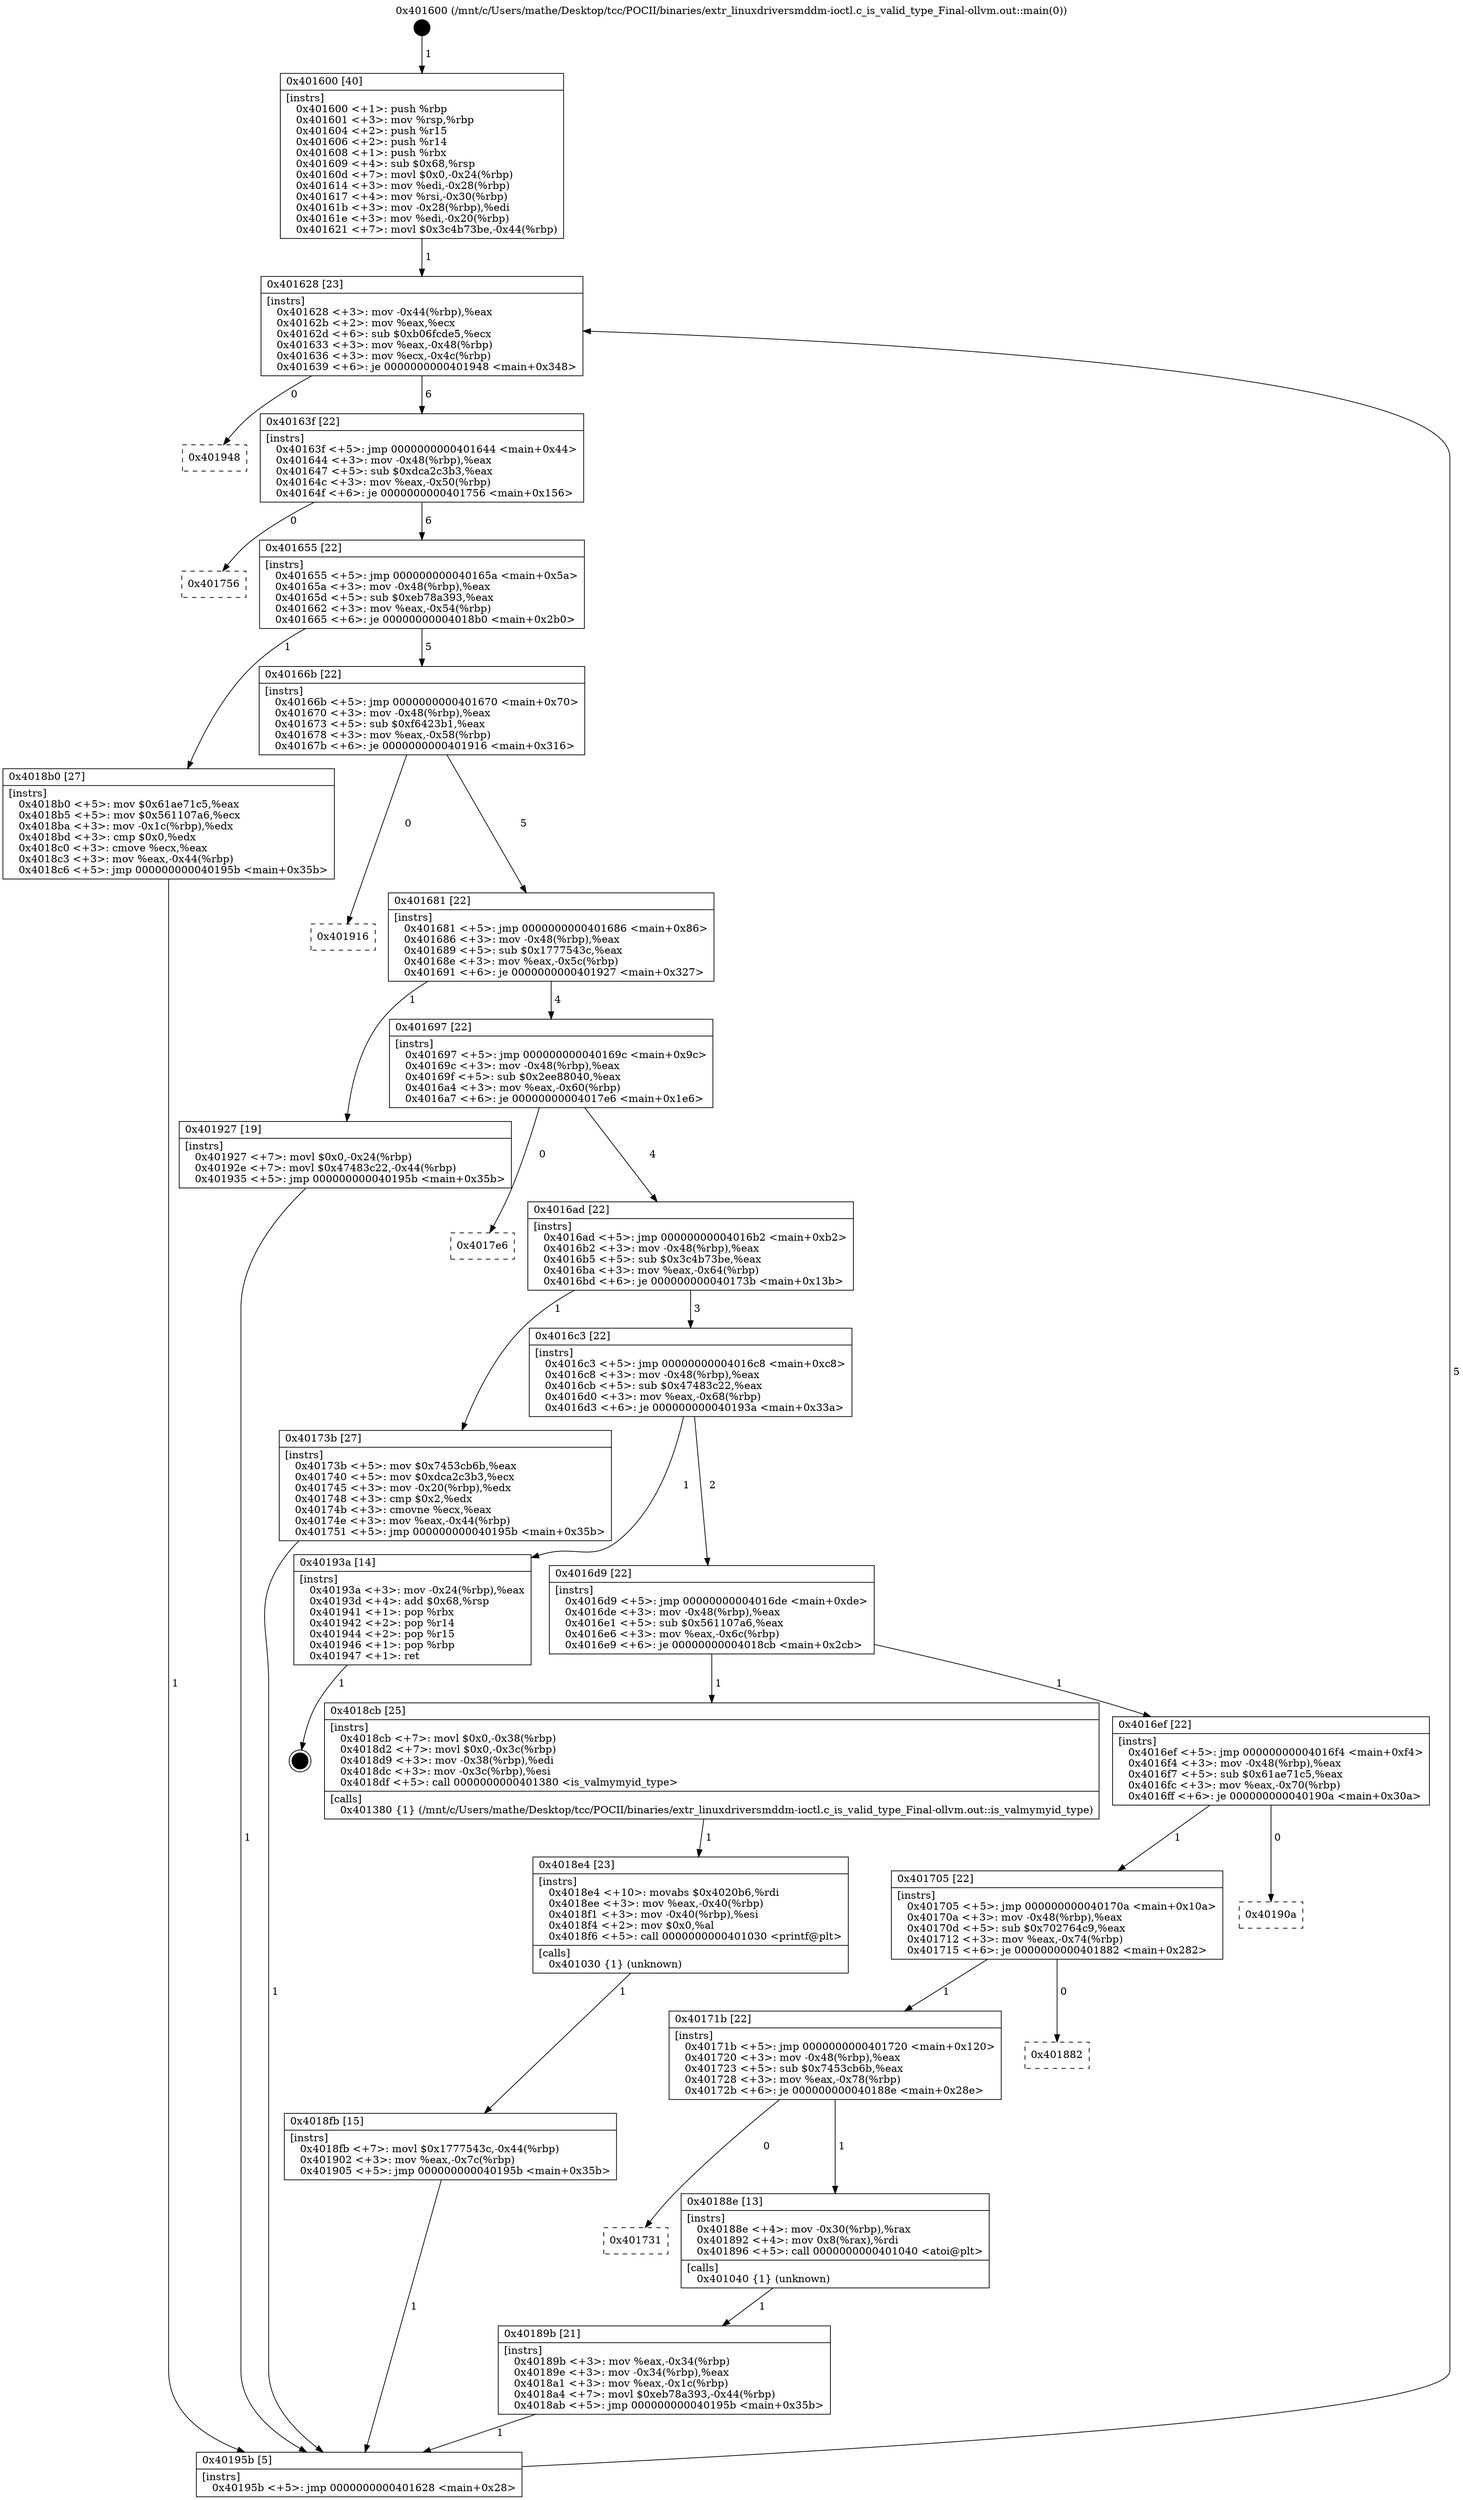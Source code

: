 digraph "0x401600" {
  label = "0x401600 (/mnt/c/Users/mathe/Desktop/tcc/POCII/binaries/extr_linuxdriversmddm-ioctl.c_is_valid_type_Final-ollvm.out::main(0))"
  labelloc = "t"
  node[shape=record]

  Entry [label="",width=0.3,height=0.3,shape=circle,fillcolor=black,style=filled]
  "0x401628" [label="{
     0x401628 [23]\l
     | [instrs]\l
     &nbsp;&nbsp;0x401628 \<+3\>: mov -0x44(%rbp),%eax\l
     &nbsp;&nbsp;0x40162b \<+2\>: mov %eax,%ecx\l
     &nbsp;&nbsp;0x40162d \<+6\>: sub $0xb06fcde5,%ecx\l
     &nbsp;&nbsp;0x401633 \<+3\>: mov %eax,-0x48(%rbp)\l
     &nbsp;&nbsp;0x401636 \<+3\>: mov %ecx,-0x4c(%rbp)\l
     &nbsp;&nbsp;0x401639 \<+6\>: je 0000000000401948 \<main+0x348\>\l
  }"]
  "0x401948" [label="{
     0x401948\l
  }", style=dashed]
  "0x40163f" [label="{
     0x40163f [22]\l
     | [instrs]\l
     &nbsp;&nbsp;0x40163f \<+5\>: jmp 0000000000401644 \<main+0x44\>\l
     &nbsp;&nbsp;0x401644 \<+3\>: mov -0x48(%rbp),%eax\l
     &nbsp;&nbsp;0x401647 \<+5\>: sub $0xdca2c3b3,%eax\l
     &nbsp;&nbsp;0x40164c \<+3\>: mov %eax,-0x50(%rbp)\l
     &nbsp;&nbsp;0x40164f \<+6\>: je 0000000000401756 \<main+0x156\>\l
  }"]
  Exit [label="",width=0.3,height=0.3,shape=circle,fillcolor=black,style=filled,peripheries=2]
  "0x401756" [label="{
     0x401756\l
  }", style=dashed]
  "0x401655" [label="{
     0x401655 [22]\l
     | [instrs]\l
     &nbsp;&nbsp;0x401655 \<+5\>: jmp 000000000040165a \<main+0x5a\>\l
     &nbsp;&nbsp;0x40165a \<+3\>: mov -0x48(%rbp),%eax\l
     &nbsp;&nbsp;0x40165d \<+5\>: sub $0xeb78a393,%eax\l
     &nbsp;&nbsp;0x401662 \<+3\>: mov %eax,-0x54(%rbp)\l
     &nbsp;&nbsp;0x401665 \<+6\>: je 00000000004018b0 \<main+0x2b0\>\l
  }"]
  "0x4018fb" [label="{
     0x4018fb [15]\l
     | [instrs]\l
     &nbsp;&nbsp;0x4018fb \<+7\>: movl $0x1777543c,-0x44(%rbp)\l
     &nbsp;&nbsp;0x401902 \<+3\>: mov %eax,-0x7c(%rbp)\l
     &nbsp;&nbsp;0x401905 \<+5\>: jmp 000000000040195b \<main+0x35b\>\l
  }"]
  "0x4018b0" [label="{
     0x4018b0 [27]\l
     | [instrs]\l
     &nbsp;&nbsp;0x4018b0 \<+5\>: mov $0x61ae71c5,%eax\l
     &nbsp;&nbsp;0x4018b5 \<+5\>: mov $0x561107a6,%ecx\l
     &nbsp;&nbsp;0x4018ba \<+3\>: mov -0x1c(%rbp),%edx\l
     &nbsp;&nbsp;0x4018bd \<+3\>: cmp $0x0,%edx\l
     &nbsp;&nbsp;0x4018c0 \<+3\>: cmove %ecx,%eax\l
     &nbsp;&nbsp;0x4018c3 \<+3\>: mov %eax,-0x44(%rbp)\l
     &nbsp;&nbsp;0x4018c6 \<+5\>: jmp 000000000040195b \<main+0x35b\>\l
  }"]
  "0x40166b" [label="{
     0x40166b [22]\l
     | [instrs]\l
     &nbsp;&nbsp;0x40166b \<+5\>: jmp 0000000000401670 \<main+0x70\>\l
     &nbsp;&nbsp;0x401670 \<+3\>: mov -0x48(%rbp),%eax\l
     &nbsp;&nbsp;0x401673 \<+5\>: sub $0xf6423b1,%eax\l
     &nbsp;&nbsp;0x401678 \<+3\>: mov %eax,-0x58(%rbp)\l
     &nbsp;&nbsp;0x40167b \<+6\>: je 0000000000401916 \<main+0x316\>\l
  }"]
  "0x4018e4" [label="{
     0x4018e4 [23]\l
     | [instrs]\l
     &nbsp;&nbsp;0x4018e4 \<+10\>: movabs $0x4020b6,%rdi\l
     &nbsp;&nbsp;0x4018ee \<+3\>: mov %eax,-0x40(%rbp)\l
     &nbsp;&nbsp;0x4018f1 \<+3\>: mov -0x40(%rbp),%esi\l
     &nbsp;&nbsp;0x4018f4 \<+2\>: mov $0x0,%al\l
     &nbsp;&nbsp;0x4018f6 \<+5\>: call 0000000000401030 \<printf@plt\>\l
     | [calls]\l
     &nbsp;&nbsp;0x401030 \{1\} (unknown)\l
  }"]
  "0x401916" [label="{
     0x401916\l
  }", style=dashed]
  "0x401681" [label="{
     0x401681 [22]\l
     | [instrs]\l
     &nbsp;&nbsp;0x401681 \<+5\>: jmp 0000000000401686 \<main+0x86\>\l
     &nbsp;&nbsp;0x401686 \<+3\>: mov -0x48(%rbp),%eax\l
     &nbsp;&nbsp;0x401689 \<+5\>: sub $0x1777543c,%eax\l
     &nbsp;&nbsp;0x40168e \<+3\>: mov %eax,-0x5c(%rbp)\l
     &nbsp;&nbsp;0x401691 \<+6\>: je 0000000000401927 \<main+0x327\>\l
  }"]
  "0x40189b" [label="{
     0x40189b [21]\l
     | [instrs]\l
     &nbsp;&nbsp;0x40189b \<+3\>: mov %eax,-0x34(%rbp)\l
     &nbsp;&nbsp;0x40189e \<+3\>: mov -0x34(%rbp),%eax\l
     &nbsp;&nbsp;0x4018a1 \<+3\>: mov %eax,-0x1c(%rbp)\l
     &nbsp;&nbsp;0x4018a4 \<+7\>: movl $0xeb78a393,-0x44(%rbp)\l
     &nbsp;&nbsp;0x4018ab \<+5\>: jmp 000000000040195b \<main+0x35b\>\l
  }"]
  "0x401927" [label="{
     0x401927 [19]\l
     | [instrs]\l
     &nbsp;&nbsp;0x401927 \<+7\>: movl $0x0,-0x24(%rbp)\l
     &nbsp;&nbsp;0x40192e \<+7\>: movl $0x47483c22,-0x44(%rbp)\l
     &nbsp;&nbsp;0x401935 \<+5\>: jmp 000000000040195b \<main+0x35b\>\l
  }"]
  "0x401697" [label="{
     0x401697 [22]\l
     | [instrs]\l
     &nbsp;&nbsp;0x401697 \<+5\>: jmp 000000000040169c \<main+0x9c\>\l
     &nbsp;&nbsp;0x40169c \<+3\>: mov -0x48(%rbp),%eax\l
     &nbsp;&nbsp;0x40169f \<+5\>: sub $0x2ee88040,%eax\l
     &nbsp;&nbsp;0x4016a4 \<+3\>: mov %eax,-0x60(%rbp)\l
     &nbsp;&nbsp;0x4016a7 \<+6\>: je 00000000004017e6 \<main+0x1e6\>\l
  }"]
  "0x401731" [label="{
     0x401731\l
  }", style=dashed]
  "0x4017e6" [label="{
     0x4017e6\l
  }", style=dashed]
  "0x4016ad" [label="{
     0x4016ad [22]\l
     | [instrs]\l
     &nbsp;&nbsp;0x4016ad \<+5\>: jmp 00000000004016b2 \<main+0xb2\>\l
     &nbsp;&nbsp;0x4016b2 \<+3\>: mov -0x48(%rbp),%eax\l
     &nbsp;&nbsp;0x4016b5 \<+5\>: sub $0x3c4b73be,%eax\l
     &nbsp;&nbsp;0x4016ba \<+3\>: mov %eax,-0x64(%rbp)\l
     &nbsp;&nbsp;0x4016bd \<+6\>: je 000000000040173b \<main+0x13b\>\l
  }"]
  "0x40188e" [label="{
     0x40188e [13]\l
     | [instrs]\l
     &nbsp;&nbsp;0x40188e \<+4\>: mov -0x30(%rbp),%rax\l
     &nbsp;&nbsp;0x401892 \<+4\>: mov 0x8(%rax),%rdi\l
     &nbsp;&nbsp;0x401896 \<+5\>: call 0000000000401040 \<atoi@plt\>\l
     | [calls]\l
     &nbsp;&nbsp;0x401040 \{1\} (unknown)\l
  }"]
  "0x40173b" [label="{
     0x40173b [27]\l
     | [instrs]\l
     &nbsp;&nbsp;0x40173b \<+5\>: mov $0x7453cb6b,%eax\l
     &nbsp;&nbsp;0x401740 \<+5\>: mov $0xdca2c3b3,%ecx\l
     &nbsp;&nbsp;0x401745 \<+3\>: mov -0x20(%rbp),%edx\l
     &nbsp;&nbsp;0x401748 \<+3\>: cmp $0x2,%edx\l
     &nbsp;&nbsp;0x40174b \<+3\>: cmovne %ecx,%eax\l
     &nbsp;&nbsp;0x40174e \<+3\>: mov %eax,-0x44(%rbp)\l
     &nbsp;&nbsp;0x401751 \<+5\>: jmp 000000000040195b \<main+0x35b\>\l
  }"]
  "0x4016c3" [label="{
     0x4016c3 [22]\l
     | [instrs]\l
     &nbsp;&nbsp;0x4016c3 \<+5\>: jmp 00000000004016c8 \<main+0xc8\>\l
     &nbsp;&nbsp;0x4016c8 \<+3\>: mov -0x48(%rbp),%eax\l
     &nbsp;&nbsp;0x4016cb \<+5\>: sub $0x47483c22,%eax\l
     &nbsp;&nbsp;0x4016d0 \<+3\>: mov %eax,-0x68(%rbp)\l
     &nbsp;&nbsp;0x4016d3 \<+6\>: je 000000000040193a \<main+0x33a\>\l
  }"]
  "0x40195b" [label="{
     0x40195b [5]\l
     | [instrs]\l
     &nbsp;&nbsp;0x40195b \<+5\>: jmp 0000000000401628 \<main+0x28\>\l
  }"]
  "0x401600" [label="{
     0x401600 [40]\l
     | [instrs]\l
     &nbsp;&nbsp;0x401600 \<+1\>: push %rbp\l
     &nbsp;&nbsp;0x401601 \<+3\>: mov %rsp,%rbp\l
     &nbsp;&nbsp;0x401604 \<+2\>: push %r15\l
     &nbsp;&nbsp;0x401606 \<+2\>: push %r14\l
     &nbsp;&nbsp;0x401608 \<+1\>: push %rbx\l
     &nbsp;&nbsp;0x401609 \<+4\>: sub $0x68,%rsp\l
     &nbsp;&nbsp;0x40160d \<+7\>: movl $0x0,-0x24(%rbp)\l
     &nbsp;&nbsp;0x401614 \<+3\>: mov %edi,-0x28(%rbp)\l
     &nbsp;&nbsp;0x401617 \<+4\>: mov %rsi,-0x30(%rbp)\l
     &nbsp;&nbsp;0x40161b \<+3\>: mov -0x28(%rbp),%edi\l
     &nbsp;&nbsp;0x40161e \<+3\>: mov %edi,-0x20(%rbp)\l
     &nbsp;&nbsp;0x401621 \<+7\>: movl $0x3c4b73be,-0x44(%rbp)\l
  }"]
  "0x40171b" [label="{
     0x40171b [22]\l
     | [instrs]\l
     &nbsp;&nbsp;0x40171b \<+5\>: jmp 0000000000401720 \<main+0x120\>\l
     &nbsp;&nbsp;0x401720 \<+3\>: mov -0x48(%rbp),%eax\l
     &nbsp;&nbsp;0x401723 \<+5\>: sub $0x7453cb6b,%eax\l
     &nbsp;&nbsp;0x401728 \<+3\>: mov %eax,-0x78(%rbp)\l
     &nbsp;&nbsp;0x40172b \<+6\>: je 000000000040188e \<main+0x28e\>\l
  }"]
  "0x40193a" [label="{
     0x40193a [14]\l
     | [instrs]\l
     &nbsp;&nbsp;0x40193a \<+3\>: mov -0x24(%rbp),%eax\l
     &nbsp;&nbsp;0x40193d \<+4\>: add $0x68,%rsp\l
     &nbsp;&nbsp;0x401941 \<+1\>: pop %rbx\l
     &nbsp;&nbsp;0x401942 \<+2\>: pop %r14\l
     &nbsp;&nbsp;0x401944 \<+2\>: pop %r15\l
     &nbsp;&nbsp;0x401946 \<+1\>: pop %rbp\l
     &nbsp;&nbsp;0x401947 \<+1\>: ret\l
  }"]
  "0x4016d9" [label="{
     0x4016d9 [22]\l
     | [instrs]\l
     &nbsp;&nbsp;0x4016d9 \<+5\>: jmp 00000000004016de \<main+0xde\>\l
     &nbsp;&nbsp;0x4016de \<+3\>: mov -0x48(%rbp),%eax\l
     &nbsp;&nbsp;0x4016e1 \<+5\>: sub $0x561107a6,%eax\l
     &nbsp;&nbsp;0x4016e6 \<+3\>: mov %eax,-0x6c(%rbp)\l
     &nbsp;&nbsp;0x4016e9 \<+6\>: je 00000000004018cb \<main+0x2cb\>\l
  }"]
  "0x401882" [label="{
     0x401882\l
  }", style=dashed]
  "0x4018cb" [label="{
     0x4018cb [25]\l
     | [instrs]\l
     &nbsp;&nbsp;0x4018cb \<+7\>: movl $0x0,-0x38(%rbp)\l
     &nbsp;&nbsp;0x4018d2 \<+7\>: movl $0x0,-0x3c(%rbp)\l
     &nbsp;&nbsp;0x4018d9 \<+3\>: mov -0x38(%rbp),%edi\l
     &nbsp;&nbsp;0x4018dc \<+3\>: mov -0x3c(%rbp),%esi\l
     &nbsp;&nbsp;0x4018df \<+5\>: call 0000000000401380 \<is_valmymyid_type\>\l
     | [calls]\l
     &nbsp;&nbsp;0x401380 \{1\} (/mnt/c/Users/mathe/Desktop/tcc/POCII/binaries/extr_linuxdriversmddm-ioctl.c_is_valid_type_Final-ollvm.out::is_valmymyid_type)\l
  }"]
  "0x4016ef" [label="{
     0x4016ef [22]\l
     | [instrs]\l
     &nbsp;&nbsp;0x4016ef \<+5\>: jmp 00000000004016f4 \<main+0xf4\>\l
     &nbsp;&nbsp;0x4016f4 \<+3\>: mov -0x48(%rbp),%eax\l
     &nbsp;&nbsp;0x4016f7 \<+5\>: sub $0x61ae71c5,%eax\l
     &nbsp;&nbsp;0x4016fc \<+3\>: mov %eax,-0x70(%rbp)\l
     &nbsp;&nbsp;0x4016ff \<+6\>: je 000000000040190a \<main+0x30a\>\l
  }"]
  "0x401705" [label="{
     0x401705 [22]\l
     | [instrs]\l
     &nbsp;&nbsp;0x401705 \<+5\>: jmp 000000000040170a \<main+0x10a\>\l
     &nbsp;&nbsp;0x40170a \<+3\>: mov -0x48(%rbp),%eax\l
     &nbsp;&nbsp;0x40170d \<+5\>: sub $0x702764c9,%eax\l
     &nbsp;&nbsp;0x401712 \<+3\>: mov %eax,-0x74(%rbp)\l
     &nbsp;&nbsp;0x401715 \<+6\>: je 0000000000401882 \<main+0x282\>\l
  }"]
  "0x40190a" [label="{
     0x40190a\l
  }", style=dashed]
  Entry -> "0x401600" [label=" 1"]
  "0x401628" -> "0x401948" [label=" 0"]
  "0x401628" -> "0x40163f" [label=" 6"]
  "0x40193a" -> Exit [label=" 1"]
  "0x40163f" -> "0x401756" [label=" 0"]
  "0x40163f" -> "0x401655" [label=" 6"]
  "0x401927" -> "0x40195b" [label=" 1"]
  "0x401655" -> "0x4018b0" [label=" 1"]
  "0x401655" -> "0x40166b" [label=" 5"]
  "0x4018fb" -> "0x40195b" [label=" 1"]
  "0x40166b" -> "0x401916" [label=" 0"]
  "0x40166b" -> "0x401681" [label=" 5"]
  "0x4018e4" -> "0x4018fb" [label=" 1"]
  "0x401681" -> "0x401927" [label=" 1"]
  "0x401681" -> "0x401697" [label=" 4"]
  "0x4018cb" -> "0x4018e4" [label=" 1"]
  "0x401697" -> "0x4017e6" [label=" 0"]
  "0x401697" -> "0x4016ad" [label=" 4"]
  "0x4018b0" -> "0x40195b" [label=" 1"]
  "0x4016ad" -> "0x40173b" [label=" 1"]
  "0x4016ad" -> "0x4016c3" [label=" 3"]
  "0x40173b" -> "0x40195b" [label=" 1"]
  "0x401600" -> "0x401628" [label=" 1"]
  "0x40195b" -> "0x401628" [label=" 5"]
  "0x40189b" -> "0x40195b" [label=" 1"]
  "0x4016c3" -> "0x40193a" [label=" 1"]
  "0x4016c3" -> "0x4016d9" [label=" 2"]
  "0x40171b" -> "0x401731" [label=" 0"]
  "0x4016d9" -> "0x4018cb" [label=" 1"]
  "0x4016d9" -> "0x4016ef" [label=" 1"]
  "0x40171b" -> "0x40188e" [label=" 1"]
  "0x4016ef" -> "0x40190a" [label=" 0"]
  "0x4016ef" -> "0x401705" [label=" 1"]
  "0x40188e" -> "0x40189b" [label=" 1"]
  "0x401705" -> "0x401882" [label=" 0"]
  "0x401705" -> "0x40171b" [label=" 1"]
}
